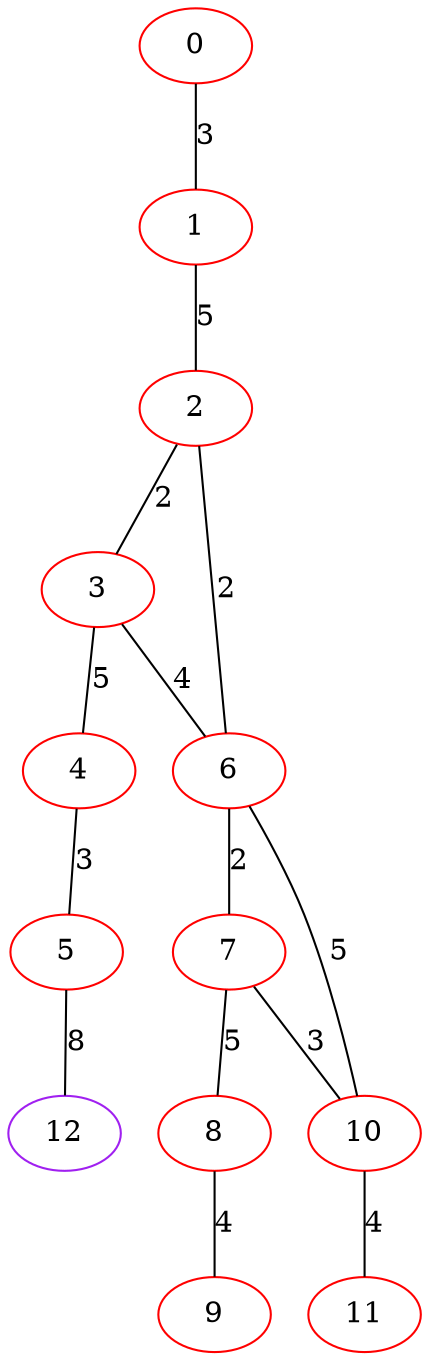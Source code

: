 graph "" {
0 [color=red, weight=1];
1 [color=red, weight=1];
2 [color=red, weight=1];
3 [color=red, weight=1];
4 [color=red, weight=1];
5 [color=red, weight=1];
6 [color=red, weight=1];
7 [color=red, weight=1];
8 [color=red, weight=1];
9 [color=red, weight=1];
10 [color=red, weight=1];
11 [color=red, weight=1];
12 [color=purple, weight=4];
0 -- 1  [key=0, label=3];
1 -- 2  [key=0, label=5];
2 -- 3  [key=0, label=2];
2 -- 6  [key=0, label=2];
3 -- 4  [key=0, label=5];
3 -- 6  [key=0, label=4];
4 -- 5  [key=0, label=3];
5 -- 12  [key=0, label=8];
6 -- 10  [key=0, label=5];
6 -- 7  [key=0, label=2];
7 -- 8  [key=0, label=5];
7 -- 10  [key=0, label=3];
8 -- 9  [key=0, label=4];
10 -- 11  [key=0, label=4];
}
